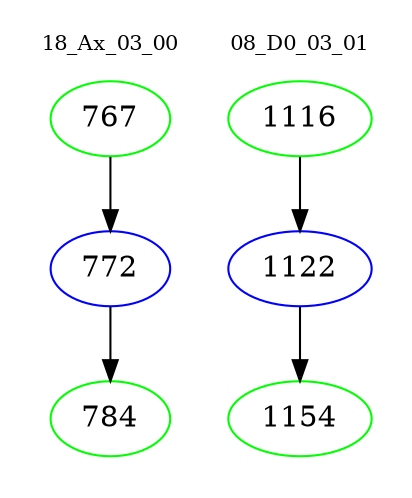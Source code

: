 digraph{
subgraph cluster_0 {
color = white
label = "18_Ax_03_00";
fontsize=10;
T0_767 [label="767", color="green"]
T0_767 -> T0_772 [color="black"]
T0_772 [label="772", color="blue"]
T0_772 -> T0_784 [color="black"]
T0_784 [label="784", color="green"]
}
subgraph cluster_1 {
color = white
label = "08_D0_03_01";
fontsize=10;
T1_1116 [label="1116", color="green"]
T1_1116 -> T1_1122 [color="black"]
T1_1122 [label="1122", color="blue"]
T1_1122 -> T1_1154 [color="black"]
T1_1154 [label="1154", color="green"]
}
}
